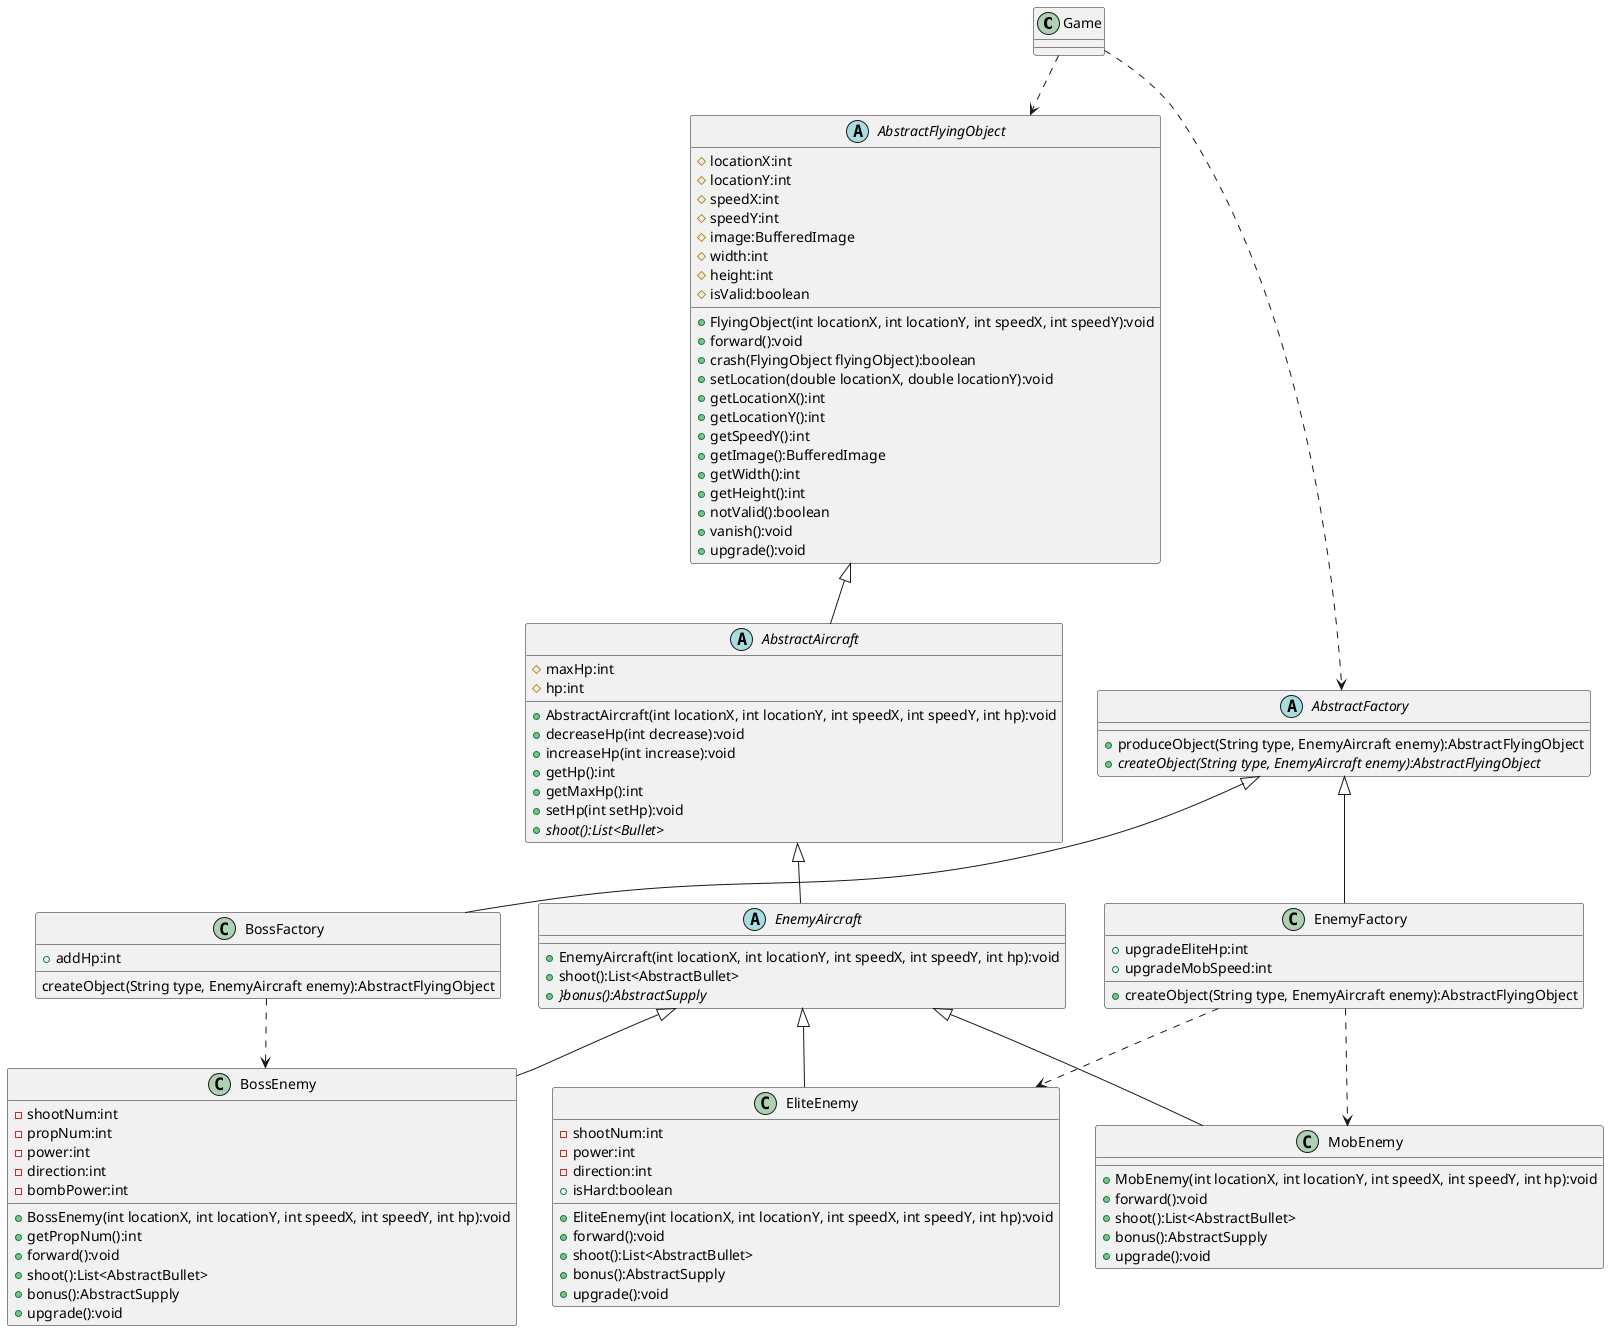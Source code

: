 @startuml
'https://plantuml.com/class-diagram

class Game{}

Game ..> AbstractFlyingObject
Game ..> AbstractFactory
AbstractFlyingObject <|-- AbstractAircraft
AbstractAircraft <|-- EnemyAircraft
EnemyAircraft <|-- MobEnemy
EnemyAircraft <|-- EliteEnemy
EnemyAircraft <|-- BossEnemy
AbstractFactory <|-- EnemyFactory
AbstractFactory <|-- BossFactory
EnemyFactory ..> MobEnemy
EnemyFactory ..> EliteEnemy
BossFactory ..> BossEnemy


abstract class AbstractFlyingObject
{
    # locationX:int
    # locationY:int
    # speedX:int
    # speedY:int
    # image:BufferedImage
    # width:int
    # height:int
    # isValid:boolean

    + FlyingObject(int locationX, int locationY, int speedX, int speedY):void
    + forward():void
    + crash(FlyingObject flyingObject):boolean
    + setLocation(double locationX, double locationY):void
    + getLocationX():int
    + getLocationY():int
    + getSpeedY():int
    + getImage():BufferedImage
    + getWidth():int
    + getHeight():int
    + notValid():boolean
    + vanish():void
    + upgrade():void
}

abstract class AbstractAircraft
{
	# maxHp:int
    # hp:int
    + AbstractAircraft(int locationX, int locationY, int speedX, int speedY, int hp):void
    + decreaseHp(int decrease):void
    + increaseHp(int increase):void
    + getHp():int
    + getMaxHp():int
    + setHp(int setHp):void
    + {abstract} shoot():List<Bullet>
 }

abstract class AbstractFactory
{
    + produceObject(String type, EnemyAircraft enemy):AbstractFlyingObject
    + {abstract} createObject(String type, EnemyAircraft enemy):AbstractFlyingObject
}

abstract class EnemyAircraft
{
    + EnemyAircraft(int locationX, int locationY, int speedX, int speedY, int hp):void
    + shoot():List<AbstractBullet>
    + {abstract} }bonus():AbstractSupply
}

class EnemyFactory {
    + upgradeEliteHp:int
    + upgradeMobSpeed:int
    + createObject(String type, EnemyAircraft enemy):AbstractFlyingObject
}

class BossFactory {
    + addHp:int
    createObject(String type, EnemyAircraft enemy):AbstractFlyingObject
}

class MobEnemy {
    + MobEnemy(int locationX, int locationY, int speedX, int speedY, int hp):void
    + forward():void
    + shoot():List<AbstractBullet>
    + bonus():AbstractSupply
    + upgrade():void
}

class EliteEnemy {
    - shootNum:int
    - power:int
    - direction:int
    + isHard:boolean
    + EliteEnemy(int locationX, int locationY, int speedX, int speedY, int hp):void
    + forward():void
    + shoot():List<AbstractBullet>
    + bonus():AbstractSupply
    + upgrade():void
}

class BossEnemy {
    - shootNum:int
    - propNum:int
    - power:int
    - direction:int
    - bombPower:int
    + BossEnemy(int locationX, int locationY, int speedX, int speedY, int hp):void
    + getPropNum():int
    + forward():void
    + shoot():List<AbstractBullet>
    + bonus():AbstractSupply
    + upgrade():void
}
@enduml